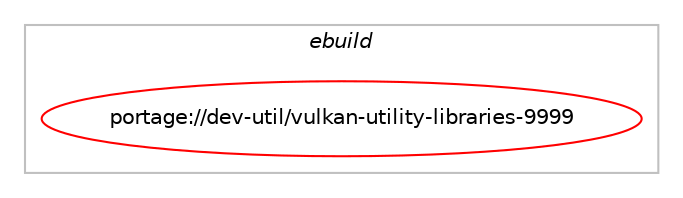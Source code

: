 digraph prolog {

# *************
# Graph options
# *************

newrank=true;
concentrate=true;
compound=true;
graph [rankdir=LR,fontname=Helvetica,fontsize=10,ranksep=1.5];#, ranksep=2.5, nodesep=0.2];
edge  [arrowhead=vee];
node  [fontname=Helvetica,fontsize=10];

# **********
# The ebuild
# **********

subgraph cluster_leftcol {
color=gray;
label=<<i>ebuild</i>>;
id [label="portage://dev-util/vulkan-utility-libraries-9999", color=red, width=4, href="../dev-util/vulkan-utility-libraries-9999.svg"];
}

# ****************
# The dependencies
# ****************

subgraph cluster_midcol {
color=gray;
label=<<i>dependencies</i>>;
subgraph cluster_compile {
fillcolor="#eeeeee";
style=filled;
label=<<i>compile</i>>;
# *** BEGIN UNKNOWN DEPENDENCY TYPE (TODO) ***
# id -> equal(use_conditional_group(positive,test,portage://dev-util/vulkan-utility-libraries-9999,[package_dependency(portage://dev-util/vulkan-utility-libraries-9999,install,no,dev-cpp,gtest,none,[,,],[],[]),package_dependency(portage://dev-util/vulkan-utility-libraries-9999,install,no,dev-cpp,magic_enum,greaterequal,[0.9.2,,,0.9.2],[],[])]))
# *** END UNKNOWN DEPENDENCY TYPE (TODO) ***

# *** BEGIN UNKNOWN DEPENDENCY TYPE (TODO) ***
# id -> equal(package_dependency(portage://dev-util/vulkan-utility-libraries-9999,install,no,dev-util,vulkan-headers,tilde,[9999,,,9999],[],[]))
# *** END UNKNOWN DEPENDENCY TYPE (TODO) ***

}
subgraph cluster_compileandrun {
fillcolor="#eeeeee";
style=filled;
label=<<i>compile and run</i>>;
}
subgraph cluster_run {
fillcolor="#eeeeee";
style=filled;
label=<<i>run</i>>;
# *** BEGIN UNKNOWN DEPENDENCY TYPE (TODO) ***
# id -> equal(package_dependency(portage://dev-util/vulkan-utility-libraries-9999,run,weak,media-libs,vulkan-layers,smaller,[1.3.268,,,1.3.268],[],[]))
# *** END UNKNOWN DEPENDENCY TYPE (TODO) ***

}
}

# **************
# The candidates
# **************

subgraph cluster_choices {
rank=same;
color=gray;
label=<<i>candidates</i>>;

}

}
